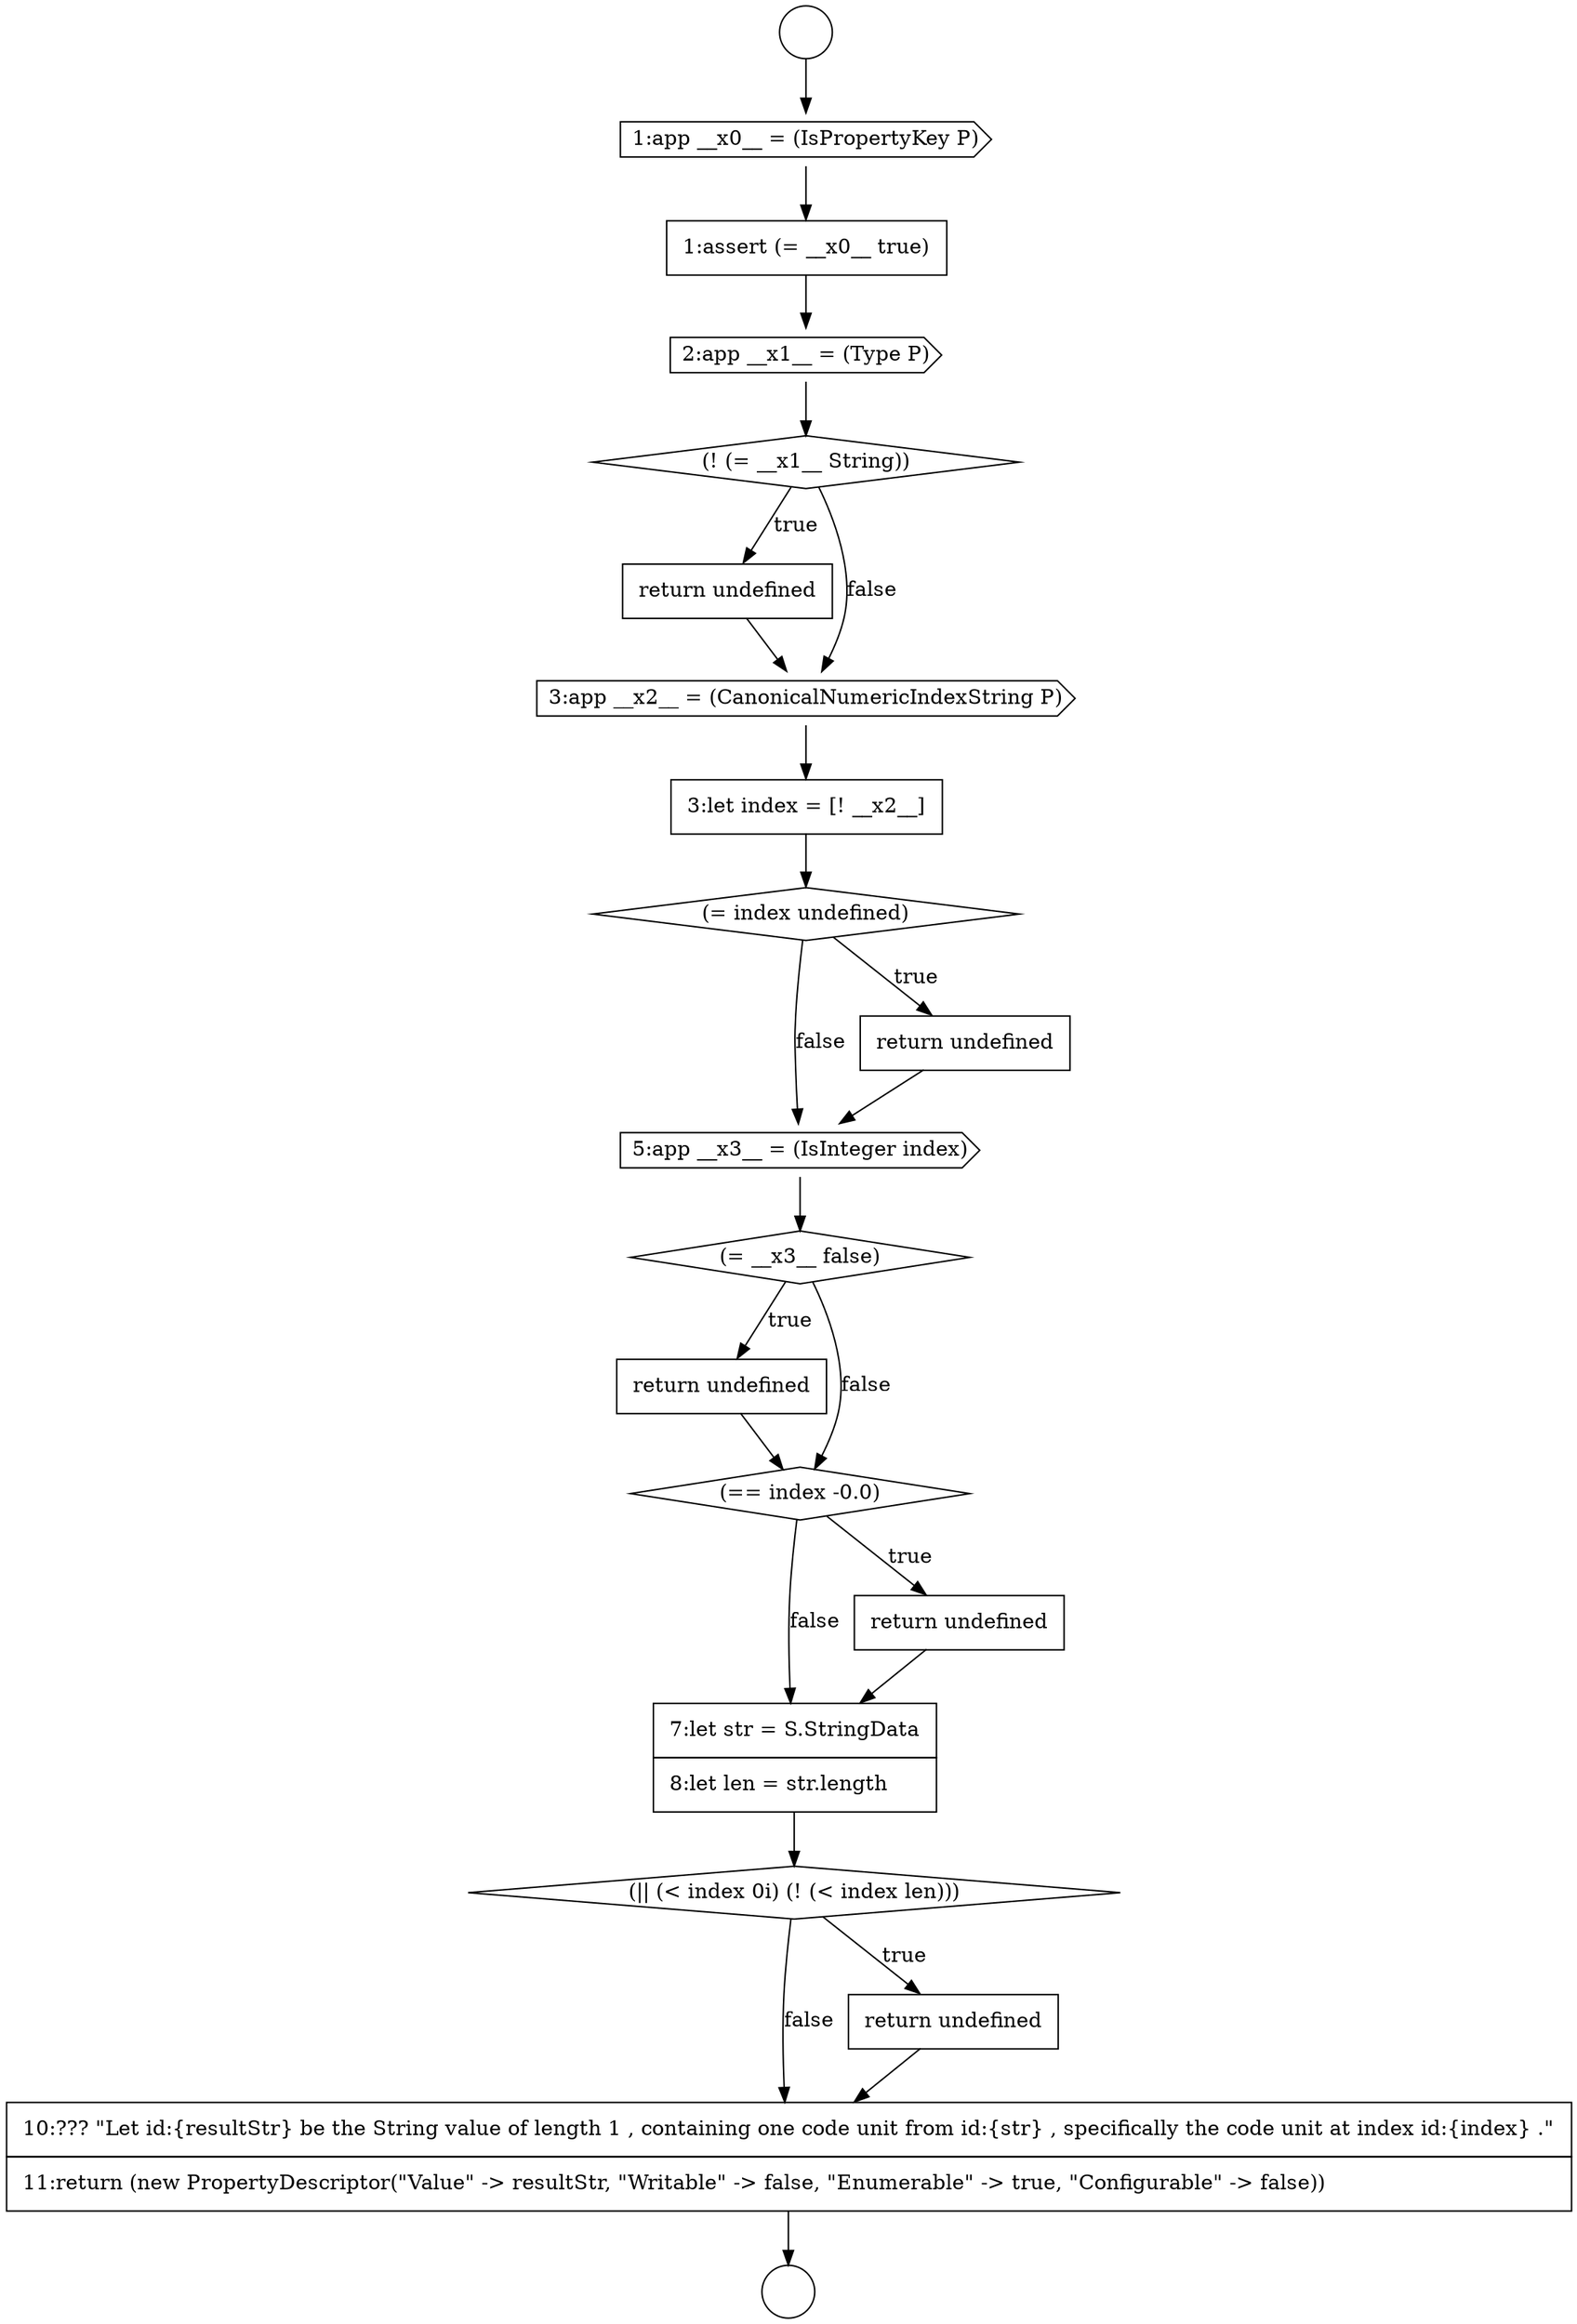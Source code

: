 digraph {
  node2452 [shape=none, margin=0, label=<<font color="black">
    <table border="0" cellborder="1" cellspacing="0" cellpadding="10">
      <tr><td align="left">return undefined</td></tr>
    </table>
  </font>> color="black" fillcolor="white" style=filled]
  node2448 [shape=diamond, label=<<font color="black">(= index undefined)</font>> color="black" fillcolor="white" style=filled]
  node2444 [shape=diamond, label=<<font color="black">(! (= __x1__ String))</font>> color="black" fillcolor="white" style=filled]
  node2441 [shape=cds, label=<<font color="black">1:app __x0__ = (IsPropertyKey P)</font>> color="black" fillcolor="white" style=filled]
  node2445 [shape=none, margin=0, label=<<font color="black">
    <table border="0" cellborder="1" cellspacing="0" cellpadding="10">
      <tr><td align="left">return undefined</td></tr>
    </table>
  </font>> color="black" fillcolor="white" style=filled]
  node2455 [shape=none, margin=0, label=<<font color="black">
    <table border="0" cellborder="1" cellspacing="0" cellpadding="10">
      <tr><td align="left">7:let str = S.StringData</td></tr>
      <tr><td align="left">8:let len = str.length</td></tr>
    </table>
  </font>> color="black" fillcolor="white" style=filled]
  node2450 [shape=cds, label=<<font color="black">5:app __x3__ = (IsInteger index)</font>> color="black" fillcolor="white" style=filled]
  node2440 [shape=circle label=" " color="black" fillcolor="white" style=filled]
  node2446 [shape=cds, label=<<font color="black">3:app __x2__ = (CanonicalNumericIndexString P)</font>> color="black" fillcolor="white" style=filled]
  node2439 [shape=circle label=" " color="black" fillcolor="white" style=filled]
  node2449 [shape=none, margin=0, label=<<font color="black">
    <table border="0" cellborder="1" cellspacing="0" cellpadding="10">
      <tr><td align="left">return undefined</td></tr>
    </table>
  </font>> color="black" fillcolor="white" style=filled]
  node2454 [shape=none, margin=0, label=<<font color="black">
    <table border="0" cellborder="1" cellspacing="0" cellpadding="10">
      <tr><td align="left">return undefined</td></tr>
    </table>
  </font>> color="black" fillcolor="white" style=filled]
  node2458 [shape=none, margin=0, label=<<font color="black">
    <table border="0" cellborder="1" cellspacing="0" cellpadding="10">
      <tr><td align="left">10:??? &quot;Let id:{resultStr} be the String value of length 1 , containing one code unit from id:{str} , specifically the code unit at index id:{index} .&quot;</td></tr>
      <tr><td align="left">11:return (new PropertyDescriptor(&quot;Value&quot; -&gt; resultStr, &quot;Writable&quot; -&gt; false, &quot;Enumerable&quot; -&gt; true, &quot;Configurable&quot; -&gt; false))</td></tr>
    </table>
  </font>> color="black" fillcolor="white" style=filled]
  node2443 [shape=cds, label=<<font color="black">2:app __x1__ = (Type P)</font>> color="black" fillcolor="white" style=filled]
  node2447 [shape=none, margin=0, label=<<font color="black">
    <table border="0" cellborder="1" cellspacing="0" cellpadding="10">
      <tr><td align="left">3:let index = [! __x2__]</td></tr>
    </table>
  </font>> color="black" fillcolor="white" style=filled]
  node2453 [shape=diamond, label=<<font color="black">(== index -0.0)</font>> color="black" fillcolor="white" style=filled]
  node2456 [shape=diamond, label=<<font color="black">(|| (&lt; index 0i) (! (&lt; index len)))</font>> color="black" fillcolor="white" style=filled]
  node2451 [shape=diamond, label=<<font color="black">(= __x3__ false)</font>> color="black" fillcolor="white" style=filled]
  node2442 [shape=none, margin=0, label=<<font color="black">
    <table border="0" cellborder="1" cellspacing="0" cellpadding="10">
      <tr><td align="left">1:assert (= __x0__ true)</td></tr>
    </table>
  </font>> color="black" fillcolor="white" style=filled]
  node2457 [shape=none, margin=0, label=<<font color="black">
    <table border="0" cellborder="1" cellspacing="0" cellpadding="10">
      <tr><td align="left">return undefined</td></tr>
    </table>
  </font>> color="black" fillcolor="white" style=filled]
  node2451 -> node2452 [label=<<font color="black">true</font>> color="black"]
  node2451 -> node2453 [label=<<font color="black">false</font>> color="black"]
  node2442 -> node2443 [ color="black"]
  node2443 -> node2444 [ color="black"]
  node2445 -> node2446 [ color="black"]
  node2458 -> node2440 [ color="black"]
  node2444 -> node2445 [label=<<font color="black">true</font>> color="black"]
  node2444 -> node2446 [label=<<font color="black">false</font>> color="black"]
  node2441 -> node2442 [ color="black"]
  node2456 -> node2457 [label=<<font color="black">true</font>> color="black"]
  node2456 -> node2458 [label=<<font color="black">false</font>> color="black"]
  node2449 -> node2450 [ color="black"]
  node2452 -> node2453 [ color="black"]
  node2453 -> node2454 [label=<<font color="black">true</font>> color="black"]
  node2453 -> node2455 [label=<<font color="black">false</font>> color="black"]
  node2450 -> node2451 [ color="black"]
  node2447 -> node2448 [ color="black"]
  node2454 -> node2455 [ color="black"]
  node2439 -> node2441 [ color="black"]
  node2448 -> node2449 [label=<<font color="black">true</font>> color="black"]
  node2448 -> node2450 [label=<<font color="black">false</font>> color="black"]
  node2457 -> node2458 [ color="black"]
  node2455 -> node2456 [ color="black"]
  node2446 -> node2447 [ color="black"]
}

